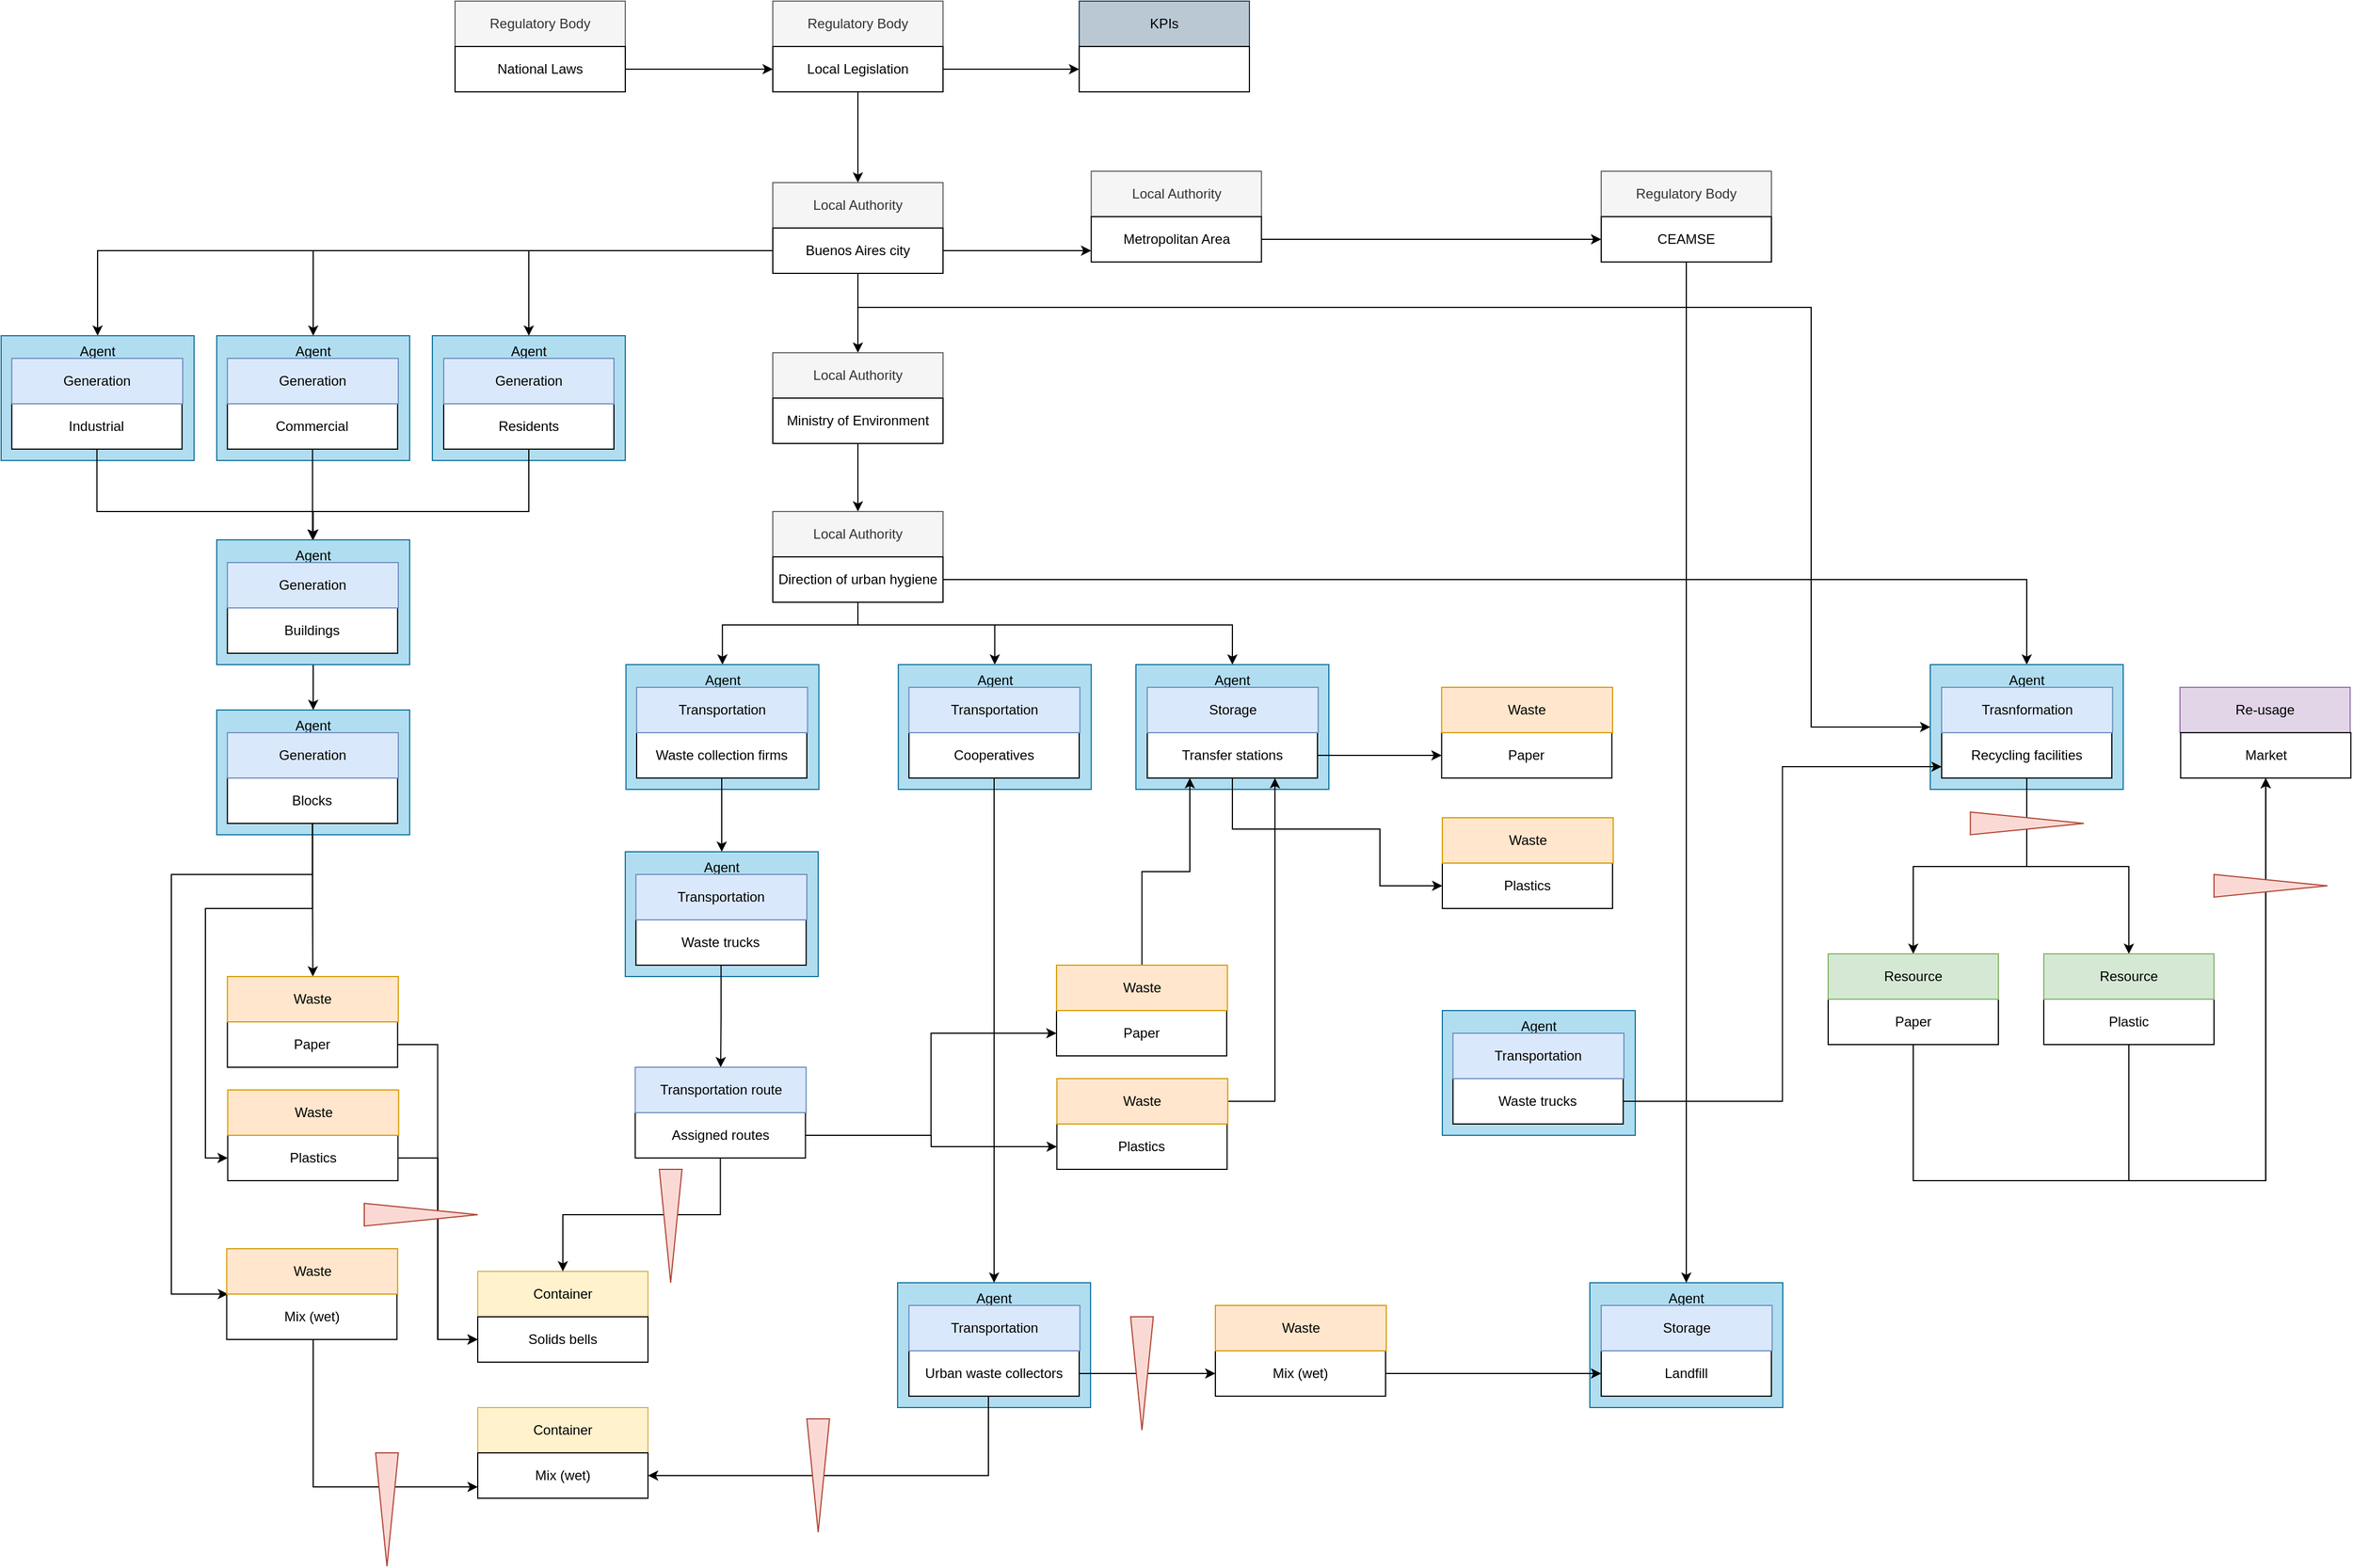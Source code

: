<mxfile version="13.9.9" type="device"><diagram id="C5RBs43oDa-KdzZeNtuy" name="Urban Pickers"><mxGraphModel dx="3725" dy="2575" grid="1" gridSize="10" guides="1" tooltips="1" connect="1" arrows="1" fold="1" page="1" pageScale="1" pageWidth="827" pageHeight="1169" math="0" shadow="0"><root><mxCell id="WIyWlLk6GJQsqaUBKTNV-0"/><mxCell id="WIyWlLk6GJQsqaUBKTNV-1" parent="WIyWlLk6GJQsqaUBKTNV-0"/><mxCell id="i1EHmoG-9ypWkOmckX31-92" value="Agent" style="rounded=0;whiteSpace=wrap;html=1;fillColor=#b1ddf0;strokeColor=#10739e;verticalAlign=top;" parent="WIyWlLk6GJQsqaUBKTNV-1" vertex="1"><mxGeometry x="-90" y="-645" width="170" height="110" as="geometry"/></mxCell><mxCell id="i1EHmoG-9ypWkOmckX31-91" value="Agent" style="rounded=0;whiteSpace=wrap;html=1;fillColor=#b1ddf0;strokeColor=#10739e;verticalAlign=top;" parent="WIyWlLk6GJQsqaUBKTNV-1" vertex="1"><mxGeometry x="-280" y="-645" width="170" height="110" as="geometry"/></mxCell><mxCell id="i1EHmoG-9ypWkOmckX31-54" value="" style="group" parent="WIyWlLk6GJQsqaUBKTNV-1" vertex="1" connectable="0"><mxGeometry x="210" y="-940" width="160" height="80" as="geometry"/></mxCell><mxCell id="i1EHmoG-9ypWkOmckX31-49" value="Regulatory Body" style="rounded=0;whiteSpace=wrap;html=1;fillColor=#f5f5f5;strokeColor=#666666;fontColor=#333333;" parent="i1EHmoG-9ypWkOmckX31-54" vertex="1"><mxGeometry width="150" height="40" as="geometry"/></mxCell><mxCell id="i1EHmoG-9ypWkOmckX31-51" value="Local Legislation" style="rounded=0;whiteSpace=wrap;html=1;" parent="i1EHmoG-9ypWkOmckX31-54" vertex="1"><mxGeometry y="40" width="150" height="40" as="geometry"/></mxCell><mxCell id="i1EHmoG-9ypWkOmckX31-55" value="Local Authority" style="rounded=0;whiteSpace=wrap;html=1;fillColor=#f5f5f5;strokeColor=#666666;fontColor=#333333;" parent="WIyWlLk6GJQsqaUBKTNV-1" vertex="1"><mxGeometry x="210" y="-780" width="150" height="40" as="geometry"/></mxCell><mxCell id="i1EHmoG-9ypWkOmckX31-77" style="edgeStyle=orthogonalEdgeStyle;rounded=0;orthogonalLoop=1;jettySize=auto;html=1;entryX=0;entryY=0.75;entryDx=0;entryDy=0;" parent="WIyWlLk6GJQsqaUBKTNV-1" source="i1EHmoG-9ypWkOmckX31-56" target="i1EHmoG-9ypWkOmckX31-73" edge="1"><mxGeometry relative="1" as="geometry"/></mxCell><mxCell id="i1EHmoG-9ypWkOmckX31-79" style="edgeStyle=orthogonalEdgeStyle;rounded=0;orthogonalLoop=1;jettySize=auto;html=1;" parent="WIyWlLk6GJQsqaUBKTNV-1" source="i1EHmoG-9ypWkOmckX31-56" target="i1EHmoG-9ypWkOmckX31-68" edge="1"><mxGeometry relative="1" as="geometry"/></mxCell><mxCell id="i1EHmoG-9ypWkOmckX31-109" style="edgeStyle=orthogonalEdgeStyle;rounded=0;orthogonalLoop=1;jettySize=auto;html=1;entryX=0.5;entryY=0;entryDx=0;entryDy=0;" parent="WIyWlLk6GJQsqaUBKTNV-1" source="i1EHmoG-9ypWkOmckX31-56" target="i1EHmoG-9ypWkOmckX31-93" edge="1"><mxGeometry relative="1" as="geometry"/></mxCell><mxCell id="i1EHmoG-9ypWkOmckX31-110" style="edgeStyle=orthogonalEdgeStyle;rounded=0;orthogonalLoop=1;jettySize=auto;html=1;entryX=0.5;entryY=0;entryDx=0;entryDy=0;" parent="WIyWlLk6GJQsqaUBKTNV-1" source="i1EHmoG-9ypWkOmckX31-56" target="i1EHmoG-9ypWkOmckX31-91" edge="1"><mxGeometry relative="1" as="geometry"/></mxCell><mxCell id="i1EHmoG-9ypWkOmckX31-111" style="edgeStyle=orthogonalEdgeStyle;rounded=0;orthogonalLoop=1;jettySize=auto;html=1;entryX=0.5;entryY=0;entryDx=0;entryDy=0;" parent="WIyWlLk6GJQsqaUBKTNV-1" source="i1EHmoG-9ypWkOmckX31-56" target="i1EHmoG-9ypWkOmckX31-92" edge="1"><mxGeometry relative="1" as="geometry"/></mxCell><mxCell id="i1EHmoG-9ypWkOmckX31-236" style="edgeStyle=orthogonalEdgeStyle;rounded=0;orthogonalLoop=1;jettySize=auto;html=1;" parent="WIyWlLk6GJQsqaUBKTNV-1" source="i1EHmoG-9ypWkOmckX31-56" target="i1EHmoG-9ypWkOmckX31-170" edge="1"><mxGeometry relative="1" as="geometry"><Array as="points"><mxPoint x="285" y="-670"/><mxPoint x="1125" y="-670"/></Array></mxGeometry></mxCell><mxCell id="i1EHmoG-9ypWkOmckX31-56" value="Buenos Aires city" style="rounded=0;whiteSpace=wrap;html=1;" parent="WIyWlLk6GJQsqaUBKTNV-1" vertex="1"><mxGeometry x="210" y="-740" width="150" height="40" as="geometry"/></mxCell><mxCell id="i1EHmoG-9ypWkOmckX31-57" value="" style="group" parent="WIyWlLk6GJQsqaUBKTNV-1" vertex="1" connectable="0"><mxGeometry x="-70" y="-940" width="150" height="80" as="geometry"/></mxCell><mxCell id="i1EHmoG-9ypWkOmckX31-52" value="Regulatory Body" style="rounded=0;whiteSpace=wrap;html=1;fillColor=#f5f5f5;strokeColor=#666666;fontColor=#333333;" parent="i1EHmoG-9ypWkOmckX31-57" vertex="1"><mxGeometry width="150" height="40" as="geometry"/></mxCell><mxCell id="i1EHmoG-9ypWkOmckX31-53" value="National Laws" style="rounded=0;whiteSpace=wrap;html=1;" parent="i1EHmoG-9ypWkOmckX31-57" vertex="1"><mxGeometry y="40" width="150" height="40" as="geometry"/></mxCell><mxCell id="i1EHmoG-9ypWkOmckX31-59" value="KPIs" style="rounded=0;whiteSpace=wrap;html=1;fillColor=#bac8d3;strokeColor=#23445d;" parent="WIyWlLk6GJQsqaUBKTNV-1" vertex="1"><mxGeometry x="480" y="-940" width="150" height="40" as="geometry"/></mxCell><mxCell id="i1EHmoG-9ypWkOmckX31-60" value="" style="rounded=0;whiteSpace=wrap;html=1;" parent="WIyWlLk6GJQsqaUBKTNV-1" vertex="1"><mxGeometry x="480" y="-900" width="150" height="40" as="geometry"/></mxCell><mxCell id="i1EHmoG-9ypWkOmckX31-64" style="edgeStyle=orthogonalEdgeStyle;rounded=0;orthogonalLoop=1;jettySize=auto;html=1;" parent="WIyWlLk6GJQsqaUBKTNV-1" source="i1EHmoG-9ypWkOmckX31-53" target="i1EHmoG-9ypWkOmckX31-51" edge="1"><mxGeometry relative="1" as="geometry"/></mxCell><mxCell id="i1EHmoG-9ypWkOmckX31-66" style="edgeStyle=orthogonalEdgeStyle;rounded=0;orthogonalLoop=1;jettySize=auto;html=1;" parent="WIyWlLk6GJQsqaUBKTNV-1" source="i1EHmoG-9ypWkOmckX31-51" target="i1EHmoG-9ypWkOmckX31-60" edge="1"><mxGeometry relative="1" as="geometry"/></mxCell><mxCell id="i1EHmoG-9ypWkOmckX31-67" style="edgeStyle=orthogonalEdgeStyle;rounded=0;orthogonalLoop=1;jettySize=auto;html=1;" parent="WIyWlLk6GJQsqaUBKTNV-1" source="i1EHmoG-9ypWkOmckX31-51" target="i1EHmoG-9ypWkOmckX31-55" edge="1"><mxGeometry relative="1" as="geometry"/></mxCell><mxCell id="i1EHmoG-9ypWkOmckX31-68" value="Local Authority" style="rounded=0;whiteSpace=wrap;html=1;fillColor=#f5f5f5;strokeColor=#666666;fontColor=#333333;" parent="WIyWlLk6GJQsqaUBKTNV-1" vertex="1"><mxGeometry x="210" y="-630" width="150" height="40" as="geometry"/></mxCell><mxCell id="i1EHmoG-9ypWkOmckX31-80" style="edgeStyle=orthogonalEdgeStyle;rounded=0;orthogonalLoop=1;jettySize=auto;html=1;exitX=0.5;exitY=1;exitDx=0;exitDy=0;" parent="WIyWlLk6GJQsqaUBKTNV-1" source="i1EHmoG-9ypWkOmckX31-69" target="i1EHmoG-9ypWkOmckX31-70" edge="1"><mxGeometry relative="1" as="geometry"/></mxCell><mxCell id="i1EHmoG-9ypWkOmckX31-69" value="Ministry of Environment" style="rounded=0;whiteSpace=wrap;html=1;" parent="WIyWlLk6GJQsqaUBKTNV-1" vertex="1"><mxGeometry x="210" y="-590" width="150" height="40" as="geometry"/></mxCell><mxCell id="i1EHmoG-9ypWkOmckX31-70" value="Local Authority" style="rounded=0;whiteSpace=wrap;html=1;fillColor=#f5f5f5;strokeColor=#666666;fontColor=#333333;" parent="WIyWlLk6GJQsqaUBKTNV-1" vertex="1"><mxGeometry x="210" y="-490" width="150" height="40" as="geometry"/></mxCell><mxCell id="i1EHmoG-9ypWkOmckX31-118" style="edgeStyle=orthogonalEdgeStyle;rounded=0;orthogonalLoop=1;jettySize=auto;html=1;entryX=0.5;entryY=0;entryDx=0;entryDy=0;" parent="WIyWlLk6GJQsqaUBKTNV-1" source="i1EHmoG-9ypWkOmckX31-71" target="i1EHmoG-9ypWkOmckX31-112" edge="1"><mxGeometry relative="1" as="geometry"><Array as="points"><mxPoint x="285" y="-390"/><mxPoint x="406" y="-390"/></Array></mxGeometry></mxCell><mxCell id="i1EHmoG-9ypWkOmckX31-119" style="edgeStyle=orthogonalEdgeStyle;rounded=0;orthogonalLoop=1;jettySize=auto;html=1;entryX=0.5;entryY=0;entryDx=0;entryDy=0;" parent="WIyWlLk6GJQsqaUBKTNV-1" source="i1EHmoG-9ypWkOmckX31-71" target="i1EHmoG-9ypWkOmckX31-115" edge="1"><mxGeometry relative="1" as="geometry"><Array as="points"><mxPoint x="285" y="-390"/><mxPoint x="166" y="-390"/></Array></mxGeometry></mxCell><mxCell id="i1EHmoG-9ypWkOmckX31-169" style="edgeStyle=orthogonalEdgeStyle;rounded=0;orthogonalLoop=1;jettySize=auto;html=1;" parent="WIyWlLk6GJQsqaUBKTNV-1" source="i1EHmoG-9ypWkOmckX31-71" target="i1EHmoG-9ypWkOmckX31-166" edge="1"><mxGeometry relative="1" as="geometry"><Array as="points"><mxPoint x="285" y="-390"/><mxPoint x="615" y="-390"/></Array></mxGeometry></mxCell><mxCell id="i1EHmoG-9ypWkOmckX31-238" style="edgeStyle=orthogonalEdgeStyle;rounded=0;orthogonalLoop=1;jettySize=auto;html=1;" parent="WIyWlLk6GJQsqaUBKTNV-1" source="i1EHmoG-9ypWkOmckX31-71" target="i1EHmoG-9ypWkOmckX31-170" edge="1"><mxGeometry relative="1" as="geometry"/></mxCell><mxCell id="i1EHmoG-9ypWkOmckX31-71" value="Direction of urban hygiene" style="rounded=0;whiteSpace=wrap;html=1;" parent="WIyWlLk6GJQsqaUBKTNV-1" vertex="1"><mxGeometry x="210" y="-450" width="150" height="40" as="geometry"/></mxCell><mxCell id="i1EHmoG-9ypWkOmckX31-72" value="Local Authority" style="rounded=0;whiteSpace=wrap;html=1;fillColor=#f5f5f5;strokeColor=#666666;fontColor=#333333;" parent="WIyWlLk6GJQsqaUBKTNV-1" vertex="1"><mxGeometry x="490.62" y="-790" width="150" height="40" as="geometry"/></mxCell><mxCell id="i1EHmoG-9ypWkOmckX31-203" style="edgeStyle=orthogonalEdgeStyle;rounded=0;orthogonalLoop=1;jettySize=auto;html=1;entryX=0;entryY=0.5;entryDx=0;entryDy=0;" parent="WIyWlLk6GJQsqaUBKTNV-1" source="i1EHmoG-9ypWkOmckX31-73" target="i1EHmoG-9ypWkOmckX31-76" edge="1"><mxGeometry relative="1" as="geometry"/></mxCell><mxCell id="i1EHmoG-9ypWkOmckX31-73" value="Metropolitan Area" style="rounded=0;whiteSpace=wrap;html=1;" parent="WIyWlLk6GJQsqaUBKTNV-1" vertex="1"><mxGeometry x="490.62" y="-750" width="150" height="40" as="geometry"/></mxCell><mxCell id="i1EHmoG-9ypWkOmckX31-74" value="" style="group" parent="WIyWlLk6GJQsqaUBKTNV-1" vertex="1" connectable="0"><mxGeometry x="940" y="-790" width="150" height="80" as="geometry"/></mxCell><mxCell id="i1EHmoG-9ypWkOmckX31-75" value="Regulatory Body" style="rounded=0;whiteSpace=wrap;html=1;fillColor=#f5f5f5;strokeColor=#666666;fontColor=#333333;" parent="i1EHmoG-9ypWkOmckX31-74" vertex="1"><mxGeometry width="150" height="40" as="geometry"/></mxCell><mxCell id="i1EHmoG-9ypWkOmckX31-76" value="CEAMSE" style="rounded=0;whiteSpace=wrap;html=1;" parent="i1EHmoG-9ypWkOmckX31-74" vertex="1"><mxGeometry y="40" width="150" height="40" as="geometry"/></mxCell><mxCell id="i1EHmoG-9ypWkOmckX31-140" style="edgeStyle=orthogonalEdgeStyle;rounded=0;orthogonalLoop=1;jettySize=auto;html=1;" parent="WIyWlLk6GJQsqaUBKTNV-1" source="i1EHmoG-9ypWkOmckX31-83" target="i1EHmoG-9ypWkOmckX31-96" edge="1"><mxGeometry relative="1" as="geometry"><Array as="points"><mxPoint x="-5" y="-490"/><mxPoint x="-195" y="-490"/></Array></mxGeometry></mxCell><mxCell id="i1EHmoG-9ypWkOmckX31-83" value="Residents" style="rounded=0;whiteSpace=wrap;html=1;" parent="WIyWlLk6GJQsqaUBKTNV-1" vertex="1"><mxGeometry x="-80" y="-585" width="150" height="40" as="geometry"/></mxCell><mxCell id="i1EHmoG-9ypWkOmckX31-82" value="Generation" style="rounded=0;whiteSpace=wrap;html=1;fillColor=#dae8fc;strokeColor=#6c8ebf;" parent="WIyWlLk6GJQsqaUBKTNV-1" vertex="1"><mxGeometry x="-80" y="-625" width="150" height="40" as="geometry"/></mxCell><mxCell id="i1EHmoG-9ypWkOmckX31-106" style="edgeStyle=orthogonalEdgeStyle;rounded=0;orthogonalLoop=1;jettySize=auto;html=1;" parent="WIyWlLk6GJQsqaUBKTNV-1" source="i1EHmoG-9ypWkOmckX31-89" edge="1"><mxGeometry relative="1" as="geometry"><mxPoint x="-195.62" y="-465" as="targetPoint"/></mxGeometry></mxCell><mxCell id="i1EHmoG-9ypWkOmckX31-89" value="Commercial" style="rounded=0;whiteSpace=wrap;html=1;" parent="WIyWlLk6GJQsqaUBKTNV-1" vertex="1"><mxGeometry x="-270.62" y="-585" width="150" height="40" as="geometry"/></mxCell><mxCell id="i1EHmoG-9ypWkOmckX31-90" value="Generation" style="rounded=0;whiteSpace=wrap;html=1;fillColor=#dae8fc;strokeColor=#6c8ebf;" parent="WIyWlLk6GJQsqaUBKTNV-1" vertex="1"><mxGeometry x="-270.62" y="-625" width="150.62" height="40" as="geometry"/></mxCell><mxCell id="i1EHmoG-9ypWkOmckX31-93" value="Agent" style="rounded=0;whiteSpace=wrap;html=1;fillColor=#b1ddf0;strokeColor=#10739e;verticalAlign=top;" parent="WIyWlLk6GJQsqaUBKTNV-1" vertex="1"><mxGeometry x="-470" y="-645" width="170" height="110" as="geometry"/></mxCell><mxCell id="i1EHmoG-9ypWkOmckX31-102" style="edgeStyle=orthogonalEdgeStyle;rounded=0;orthogonalLoop=1;jettySize=auto;html=1;entryX=0.5;entryY=0;entryDx=0;entryDy=0;" parent="WIyWlLk6GJQsqaUBKTNV-1" source="i1EHmoG-9ypWkOmckX31-94" target="i1EHmoG-9ypWkOmckX31-96" edge="1"><mxGeometry relative="1" as="geometry"><Array as="points"><mxPoint x="-386" y="-490"/><mxPoint x="-195" y="-490"/></Array></mxGeometry></mxCell><mxCell id="i1EHmoG-9ypWkOmckX31-94" value="Industrial" style="rounded=0;whiteSpace=wrap;html=1;" parent="WIyWlLk6GJQsqaUBKTNV-1" vertex="1"><mxGeometry x="-460.62" y="-585" width="150" height="40" as="geometry"/></mxCell><mxCell id="i1EHmoG-9ypWkOmckX31-95" value="Generation" style="rounded=0;whiteSpace=wrap;html=1;fillColor=#dae8fc;strokeColor=#6c8ebf;" parent="WIyWlLk6GJQsqaUBKTNV-1" vertex="1"><mxGeometry x="-460.62" y="-625" width="150.62" height="40" as="geometry"/></mxCell><mxCell id="i1EHmoG-9ypWkOmckX31-142" style="edgeStyle=orthogonalEdgeStyle;rounded=0;orthogonalLoop=1;jettySize=auto;html=1;exitX=0.5;exitY=1;exitDx=0;exitDy=0;entryX=0.5;entryY=0;entryDx=0;entryDy=0;" parent="WIyWlLk6GJQsqaUBKTNV-1" source="i1EHmoG-9ypWkOmckX31-96" target="i1EHmoG-9ypWkOmckX31-99" edge="1"><mxGeometry relative="1" as="geometry"/></mxCell><mxCell id="i1EHmoG-9ypWkOmckX31-96" value="Agent" style="rounded=0;whiteSpace=wrap;html=1;fillColor=#b1ddf0;strokeColor=#10739e;verticalAlign=top;" parent="WIyWlLk6GJQsqaUBKTNV-1" vertex="1"><mxGeometry x="-280" y="-465" width="170" height="110" as="geometry"/></mxCell><mxCell id="i1EHmoG-9ypWkOmckX31-97" value="Buildings" style="rounded=0;whiteSpace=wrap;html=1;" parent="WIyWlLk6GJQsqaUBKTNV-1" vertex="1"><mxGeometry x="-270.62" y="-405" width="150" height="40" as="geometry"/></mxCell><mxCell id="i1EHmoG-9ypWkOmckX31-98" value="Generation" style="rounded=0;whiteSpace=wrap;html=1;fillColor=#dae8fc;strokeColor=#6c8ebf;" parent="WIyWlLk6GJQsqaUBKTNV-1" vertex="1"><mxGeometry x="-270.62" y="-445" width="150.62" height="40" as="geometry"/></mxCell><mxCell id="i1EHmoG-9ypWkOmckX31-99" value="Agent" style="rounded=0;whiteSpace=wrap;html=1;fillColor=#b1ddf0;strokeColor=#10739e;verticalAlign=top;" parent="WIyWlLk6GJQsqaUBKTNV-1" vertex="1"><mxGeometry x="-280" y="-315" width="170" height="110" as="geometry"/></mxCell><mxCell id="NNmicZK73zAmZ2LH2pjh-3" style="edgeStyle=orthogonalEdgeStyle;rounded=0;orthogonalLoop=1;jettySize=auto;html=1;entryX=0.5;entryY=0;entryDx=0;entryDy=0;" parent="WIyWlLk6GJQsqaUBKTNV-1" source="i1EHmoG-9ypWkOmckX31-100" target="i1EHmoG-9ypWkOmckX31-123" edge="1"><mxGeometry relative="1" as="geometry"/></mxCell><mxCell id="NNmicZK73zAmZ2LH2pjh-4" style="edgeStyle=orthogonalEdgeStyle;rounded=0;orthogonalLoop=1;jettySize=auto;html=1;entryX=0;entryY=0.5;entryDx=0;entryDy=0;" parent="WIyWlLk6GJQsqaUBKTNV-1" source="i1EHmoG-9ypWkOmckX31-100" target="i1EHmoG-9ypWkOmckX31-124" edge="1"><mxGeometry relative="1" as="geometry"><Array as="points"><mxPoint x="-195" y="-140"/><mxPoint x="-290" y="-140"/><mxPoint x="-290" y="80"/></Array></mxGeometry></mxCell><mxCell id="NNmicZK73zAmZ2LH2pjh-5" style="edgeStyle=orthogonalEdgeStyle;rounded=0;orthogonalLoop=1;jettySize=auto;html=1;entryX=0;entryY=0.25;entryDx=0;entryDy=0;" parent="WIyWlLk6GJQsqaUBKTNV-1" source="i1EHmoG-9ypWkOmckX31-100" target="i1EHmoG-9ypWkOmckX31-250" edge="1"><mxGeometry relative="1" as="geometry"><mxPoint x="-320" y="150" as="targetPoint"/><Array as="points"><mxPoint x="-195" y="-170"/><mxPoint x="-320" y="-170"/><mxPoint x="-320" y="200"/></Array></mxGeometry></mxCell><mxCell id="i1EHmoG-9ypWkOmckX31-100" value="Blocks" style="rounded=0;whiteSpace=wrap;html=1;" parent="WIyWlLk6GJQsqaUBKTNV-1" vertex="1"><mxGeometry x="-270.62" y="-255" width="150" height="40" as="geometry"/></mxCell><mxCell id="i1EHmoG-9ypWkOmckX31-101" value="Generation" style="rounded=0;whiteSpace=wrap;html=1;fillColor=#dae8fc;strokeColor=#6c8ebf;" parent="WIyWlLk6GJQsqaUBKTNV-1" vertex="1"><mxGeometry x="-270.62" y="-295" width="150.62" height="40" as="geometry"/></mxCell><mxCell id="i1EHmoG-9ypWkOmckX31-112" value="Agent" style="rounded=0;whiteSpace=wrap;html=1;fillColor=#b1ddf0;strokeColor=#10739e;verticalAlign=top;" parent="WIyWlLk6GJQsqaUBKTNV-1" vertex="1"><mxGeometry x="320.62" y="-355" width="170" height="110" as="geometry"/></mxCell><mxCell id="i1EHmoG-9ypWkOmckX31-144" style="edgeStyle=orthogonalEdgeStyle;rounded=0;orthogonalLoop=1;jettySize=auto;html=1;exitX=0.5;exitY=1;exitDx=0;exitDy=0;" parent="WIyWlLk6GJQsqaUBKTNV-1" source="i1EHmoG-9ypWkOmckX31-113" target="i1EHmoG-9ypWkOmckX31-133" edge="1"><mxGeometry relative="1" as="geometry"><mxPoint x="404.977" y="-200" as="targetPoint"/></mxGeometry></mxCell><mxCell id="i1EHmoG-9ypWkOmckX31-113" value="Cooperatives" style="rounded=0;whiteSpace=wrap;html=1;" parent="WIyWlLk6GJQsqaUBKTNV-1" vertex="1"><mxGeometry x="330" y="-295" width="150" height="40" as="geometry"/></mxCell><mxCell id="i1EHmoG-9ypWkOmckX31-114" value="Transportation" style="rounded=0;whiteSpace=wrap;html=1;fillColor=#dae8fc;strokeColor=#6c8ebf;" parent="WIyWlLk6GJQsqaUBKTNV-1" vertex="1"><mxGeometry x="330" y="-335" width="150.62" height="40" as="geometry"/></mxCell><mxCell id="i1EHmoG-9ypWkOmckX31-115" value="Agent" style="rounded=0;whiteSpace=wrap;html=1;fillColor=#b1ddf0;strokeColor=#10739e;verticalAlign=top;" parent="WIyWlLk6GJQsqaUBKTNV-1" vertex="1"><mxGeometry x="80.62" y="-355" width="170" height="110" as="geometry"/></mxCell><mxCell id="i1EHmoG-9ypWkOmckX31-161" style="edgeStyle=orthogonalEdgeStyle;rounded=0;orthogonalLoop=1;jettySize=auto;html=1;exitX=0.5;exitY=1;exitDx=0;exitDy=0;" parent="WIyWlLk6GJQsqaUBKTNV-1" source="i1EHmoG-9ypWkOmckX31-116" target="i1EHmoG-9ypWkOmckX31-157" edge="1"><mxGeometry relative="1" as="geometry"/></mxCell><mxCell id="i1EHmoG-9ypWkOmckX31-116" value="Waste collection firms" style="rounded=0;whiteSpace=wrap;html=1;" parent="WIyWlLk6GJQsqaUBKTNV-1" vertex="1"><mxGeometry x="90" y="-295" width="150" height="40" as="geometry"/></mxCell><mxCell id="i1EHmoG-9ypWkOmckX31-117" value="Transportation" style="rounded=0;whiteSpace=wrap;html=1;fillColor=#dae8fc;strokeColor=#6c8ebf;" parent="WIyWlLk6GJQsqaUBKTNV-1" vertex="1"><mxGeometry x="90" y="-335" width="150.62" height="40" as="geometry"/></mxCell><mxCell id="NNmicZK73zAmZ2LH2pjh-9" style="edgeStyle=orthogonalEdgeStyle;rounded=0;orthogonalLoop=1;jettySize=auto;html=1;entryX=0;entryY=0.5;entryDx=0;entryDy=0;" parent="WIyWlLk6GJQsqaUBKTNV-1" source="i1EHmoG-9ypWkOmckX31-122" target="i1EHmoG-9ypWkOmckX31-147" edge="1"><mxGeometry relative="1" as="geometry"/></mxCell><mxCell id="i1EHmoG-9ypWkOmckX31-122" value="Paper" style="rounded=0;whiteSpace=wrap;html=1;" parent="WIyWlLk6GJQsqaUBKTNV-1" vertex="1"><mxGeometry x="-270.62" y="-40" width="150" height="40" as="geometry"/></mxCell><mxCell id="i1EHmoG-9ypWkOmckX31-123" value="Waste" style="rounded=0;whiteSpace=wrap;html=1;fillColor=#ffe6cc;strokeColor=#d79b00;" parent="WIyWlLk6GJQsqaUBKTNV-1" vertex="1"><mxGeometry x="-270.62" y="-80" width="150.62" height="40" as="geometry"/></mxCell><mxCell id="NNmicZK73zAmZ2LH2pjh-8" style="edgeStyle=orthogonalEdgeStyle;rounded=0;orthogonalLoop=1;jettySize=auto;html=1;exitX=1;exitY=0.5;exitDx=0;exitDy=0;entryX=0;entryY=0.5;entryDx=0;entryDy=0;" parent="WIyWlLk6GJQsqaUBKTNV-1" source="i1EHmoG-9ypWkOmckX31-124" target="i1EHmoG-9ypWkOmckX31-147" edge="1"><mxGeometry relative="1" as="geometry"/></mxCell><mxCell id="i1EHmoG-9ypWkOmckX31-124" value="Plastics" style="rounded=0;whiteSpace=wrap;html=1;" parent="WIyWlLk6GJQsqaUBKTNV-1" vertex="1"><mxGeometry x="-270.31" y="60" width="150" height="40" as="geometry"/></mxCell><mxCell id="i1EHmoG-9ypWkOmckX31-125" value="Waste" style="rounded=0;whiteSpace=wrap;html=1;fillColor=#ffe6cc;strokeColor=#d79b00;" parent="WIyWlLk6GJQsqaUBKTNV-1" vertex="1"><mxGeometry x="-270.31" y="20" width="150.62" height="40" as="geometry"/></mxCell><mxCell id="NNmicZK73zAmZ2LH2pjh-7" style="edgeStyle=orthogonalEdgeStyle;rounded=0;orthogonalLoop=1;jettySize=auto;html=1;entryX=0;entryY=0.75;entryDx=0;entryDy=0;" parent="WIyWlLk6GJQsqaUBKTNV-1" source="i1EHmoG-9ypWkOmckX31-126" target="i1EHmoG-9ypWkOmckX31-145" edge="1"><mxGeometry relative="1" as="geometry"><Array as="points"><mxPoint x="-195" y="370"/></Array></mxGeometry></mxCell><mxCell id="i1EHmoG-9ypWkOmckX31-126" value="Mix (wet)" style="rounded=0;whiteSpace=wrap;html=1;" parent="WIyWlLk6GJQsqaUBKTNV-1" vertex="1"><mxGeometry x="-271.24" y="200" width="150" height="40" as="geometry"/></mxCell><mxCell id="i1EHmoG-9ypWkOmckX31-127" value="Waste" style="rounded=0;whiteSpace=wrap;html=1;fillColor=#ffe6cc;strokeColor=#d79b00;" parent="WIyWlLk6GJQsqaUBKTNV-1" vertex="1"><mxGeometry x="-271.24" y="160" width="150.62" height="40" as="geometry"/></mxCell><mxCell id="i1EHmoG-9ypWkOmckX31-132" value="Container" style="rounded=0;whiteSpace=wrap;html=1;fillColor=#fff2cc;strokeColor=#d6b656;" parent="WIyWlLk6GJQsqaUBKTNV-1" vertex="1"><mxGeometry x="-50.0" y="300" width="150" height="40" as="geometry"/></mxCell><mxCell id="i1EHmoG-9ypWkOmckX31-133" value="Agent" style="rounded=0;whiteSpace=wrap;html=1;fillColor=#b1ddf0;strokeColor=#10739e;verticalAlign=top;" parent="WIyWlLk6GJQsqaUBKTNV-1" vertex="1"><mxGeometry x="320" y="190" width="170" height="110" as="geometry"/></mxCell><mxCell id="NNmicZK73zAmZ2LH2pjh-11" style="edgeStyle=orthogonalEdgeStyle;rounded=0;orthogonalLoop=1;jettySize=auto;html=1;entryX=1;entryY=0.5;entryDx=0;entryDy=0;" parent="WIyWlLk6GJQsqaUBKTNV-1" source="i1EHmoG-9ypWkOmckX31-134" target="i1EHmoG-9ypWkOmckX31-145" edge="1"><mxGeometry relative="1" as="geometry"><Array as="points"><mxPoint x="400" y="360"/></Array></mxGeometry></mxCell><mxCell id="UeCUTcolYRtVmGxmVMCE-0" style="edgeStyle=orthogonalEdgeStyle;rounded=0;orthogonalLoop=1;jettySize=auto;html=1;entryX=0;entryY=0.5;entryDx=0;entryDy=0;" parent="WIyWlLk6GJQsqaUBKTNV-1" source="i1EHmoG-9ypWkOmckX31-134" target="lZfQXA6yxFPkveGGs3ZU-1" edge="1"><mxGeometry relative="1" as="geometry"/></mxCell><mxCell id="i1EHmoG-9ypWkOmckX31-134" value="Urban waste collectors" style="rounded=0;whiteSpace=wrap;html=1;" parent="WIyWlLk6GJQsqaUBKTNV-1" vertex="1"><mxGeometry x="330" y="250" width="150" height="40" as="geometry"/></mxCell><mxCell id="i1EHmoG-9ypWkOmckX31-135" value="Transportation" style="rounded=0;whiteSpace=wrap;html=1;fillColor=#dae8fc;strokeColor=#6c8ebf;" parent="WIyWlLk6GJQsqaUBKTNV-1" vertex="1"><mxGeometry x="330" y="210" width="150.62" height="40" as="geometry"/></mxCell><mxCell id="i1EHmoG-9ypWkOmckX31-145" value="Mix (wet)" style="rounded=0;whiteSpace=wrap;html=1;" parent="WIyWlLk6GJQsqaUBKTNV-1" vertex="1"><mxGeometry x="-50.0" y="340" width="150" height="40" as="geometry"/></mxCell><mxCell id="i1EHmoG-9ypWkOmckX31-146" value="Container" style="rounded=0;whiteSpace=wrap;html=1;fillColor=#fff2cc;strokeColor=#d6b656;" parent="WIyWlLk6GJQsqaUBKTNV-1" vertex="1"><mxGeometry x="-50" y="180" width="150" height="40" as="geometry"/></mxCell><mxCell id="i1EHmoG-9ypWkOmckX31-147" value="Solids bells" style="rounded=0;whiteSpace=wrap;html=1;" parent="WIyWlLk6GJQsqaUBKTNV-1" vertex="1"><mxGeometry x="-50" y="220" width="150" height="40" as="geometry"/></mxCell><mxCell id="i1EHmoG-9ypWkOmckX31-157" value="Agent" style="rounded=0;whiteSpace=wrap;html=1;fillColor=#b1ddf0;strokeColor=#10739e;verticalAlign=top;" parent="WIyWlLk6GJQsqaUBKTNV-1" vertex="1"><mxGeometry x="80" y="-190" width="170" height="110" as="geometry"/></mxCell><mxCell id="NNmicZK73zAmZ2LH2pjh-2" style="edgeStyle=orthogonalEdgeStyle;rounded=0;orthogonalLoop=1;jettySize=auto;html=1;entryX=0.5;entryY=0;entryDx=0;entryDy=0;" parent="WIyWlLk6GJQsqaUBKTNV-1" source="i1EHmoG-9ypWkOmckX31-158" target="i1EHmoG-9ypWkOmckX31-215" edge="1"><mxGeometry relative="1" as="geometry"/></mxCell><mxCell id="i1EHmoG-9ypWkOmckX31-158" value="Waste trucks" style="rounded=0;whiteSpace=wrap;html=1;" parent="WIyWlLk6GJQsqaUBKTNV-1" vertex="1"><mxGeometry x="89.38" y="-130" width="150" height="40" as="geometry"/></mxCell><mxCell id="i1EHmoG-9ypWkOmckX31-159" value="Transportation" style="rounded=0;whiteSpace=wrap;html=1;fillColor=#dae8fc;strokeColor=#6c8ebf;" parent="WIyWlLk6GJQsqaUBKTNV-1" vertex="1"><mxGeometry x="89.38" y="-170" width="150.62" height="40" as="geometry"/></mxCell><mxCell id="i1EHmoG-9ypWkOmckX31-166" value="Agent" style="rounded=0;whiteSpace=wrap;html=1;fillColor=#b1ddf0;strokeColor=#10739e;verticalAlign=top;" parent="WIyWlLk6GJQsqaUBKTNV-1" vertex="1"><mxGeometry x="530" y="-355" width="170" height="110" as="geometry"/></mxCell><mxCell id="UeCUTcolYRtVmGxmVMCE-25" style="edgeStyle=orthogonalEdgeStyle;rounded=0;orthogonalLoop=1;jettySize=auto;html=1;" parent="WIyWlLk6GJQsqaUBKTNV-1" source="i1EHmoG-9ypWkOmckX31-167" target="UeCUTcolYRtVmGxmVMCE-11" edge="1"><mxGeometry relative="1" as="geometry"/></mxCell><mxCell id="UeCUTcolYRtVmGxmVMCE-26" style="edgeStyle=orthogonalEdgeStyle;rounded=0;orthogonalLoop=1;jettySize=auto;html=1;entryX=0;entryY=0.5;entryDx=0;entryDy=0;" parent="WIyWlLk6GJQsqaUBKTNV-1" source="i1EHmoG-9ypWkOmckX31-167" target="UeCUTcolYRtVmGxmVMCE-13" edge="1"><mxGeometry relative="1" as="geometry"><Array as="points"><mxPoint x="615" y="-210"/><mxPoint x="745" y="-210"/><mxPoint x="745" y="-160"/></Array></mxGeometry></mxCell><mxCell id="i1EHmoG-9ypWkOmckX31-167" value="Transfer stations" style="rounded=0;whiteSpace=wrap;html=1;" parent="WIyWlLk6GJQsqaUBKTNV-1" vertex="1"><mxGeometry x="540" y="-295" width="150" height="40" as="geometry"/></mxCell><mxCell id="i1EHmoG-9ypWkOmckX31-168" value="Storage" style="rounded=0;whiteSpace=wrap;html=1;fillColor=#dae8fc;strokeColor=#6c8ebf;" parent="WIyWlLk6GJQsqaUBKTNV-1" vertex="1"><mxGeometry x="540" y="-335" width="150.62" height="40" as="geometry"/></mxCell><mxCell id="i1EHmoG-9ypWkOmckX31-170" value="Agent" style="rounded=0;whiteSpace=wrap;html=1;fillColor=#b1ddf0;strokeColor=#10739e;verticalAlign=top;" parent="WIyWlLk6GJQsqaUBKTNV-1" vertex="1"><mxGeometry x="1230" y="-355" width="170" height="110" as="geometry"/></mxCell><mxCell id="i1EHmoG-9ypWkOmckX31-204" style="edgeStyle=orthogonalEdgeStyle;rounded=0;orthogonalLoop=1;jettySize=auto;html=1;" parent="WIyWlLk6GJQsqaUBKTNV-1" source="i1EHmoG-9ypWkOmckX31-171" target="i1EHmoG-9ypWkOmckX31-188" edge="1"><mxGeometry relative="1" as="geometry"><Array as="points"><mxPoint x="1315" y="-177"/><mxPoint x="1215" y="-177"/></Array></mxGeometry></mxCell><mxCell id="i1EHmoG-9ypWkOmckX31-205" style="edgeStyle=orthogonalEdgeStyle;rounded=0;orthogonalLoop=1;jettySize=auto;html=1;" parent="WIyWlLk6GJQsqaUBKTNV-1" source="i1EHmoG-9ypWkOmckX31-171" target="i1EHmoG-9ypWkOmckX31-190" edge="1"><mxGeometry relative="1" as="geometry"><Array as="points"><mxPoint x="1315" y="-177"/><mxPoint x="1405" y="-177"/></Array></mxGeometry></mxCell><mxCell id="i1EHmoG-9ypWkOmckX31-171" value="Recycling facilities" style="rounded=0;whiteSpace=wrap;html=1;" parent="WIyWlLk6GJQsqaUBKTNV-1" vertex="1"><mxGeometry x="1240" y="-295" width="150" height="40" as="geometry"/></mxCell><mxCell id="i1EHmoG-9ypWkOmckX31-172" value="Trasnformation" style="rounded=0;whiteSpace=wrap;html=1;fillColor=#dae8fc;strokeColor=#6c8ebf;" parent="WIyWlLk6GJQsqaUBKTNV-1" vertex="1"><mxGeometry x="1240" y="-335" width="150.62" height="40" as="geometry"/></mxCell><mxCell id="i1EHmoG-9ypWkOmckX31-182" value="Agent" style="rounded=0;whiteSpace=wrap;html=1;fillColor=#b1ddf0;strokeColor=#10739e;verticalAlign=top;" parent="WIyWlLk6GJQsqaUBKTNV-1" vertex="1"><mxGeometry x="930" y="190" width="170" height="110" as="geometry"/></mxCell><mxCell id="i1EHmoG-9ypWkOmckX31-183" value="Landfill" style="rounded=0;whiteSpace=wrap;html=1;" parent="WIyWlLk6GJQsqaUBKTNV-1" vertex="1"><mxGeometry x="940" y="250" width="150" height="40" as="geometry"/></mxCell><mxCell id="i1EHmoG-9ypWkOmckX31-184" value="Storage" style="rounded=0;whiteSpace=wrap;html=1;fillColor=#dae8fc;strokeColor=#6c8ebf;" parent="WIyWlLk6GJQsqaUBKTNV-1" vertex="1"><mxGeometry x="940" y="210" width="150.62" height="40" as="geometry"/></mxCell><mxCell id="i1EHmoG-9ypWkOmckX31-185" style="edgeStyle=orthogonalEdgeStyle;rounded=0;orthogonalLoop=1;jettySize=auto;html=1;entryX=0.5;entryY=0;entryDx=0;entryDy=0;" parent="WIyWlLk6GJQsqaUBKTNV-1" source="i1EHmoG-9ypWkOmckX31-76" target="i1EHmoG-9ypWkOmckX31-182" edge="1"><mxGeometry relative="1" as="geometry"><Array as="points"><mxPoint x="1015" y="-430"/><mxPoint x="1015" y="-430"/></Array></mxGeometry></mxCell><mxCell id="i1EHmoG-9ypWkOmckX31-239" style="edgeStyle=orthogonalEdgeStyle;rounded=0;orthogonalLoop=1;jettySize=auto;html=1;exitX=0.5;exitY=1;exitDx=0;exitDy=0;entryX=0.5;entryY=1;entryDx=0;entryDy=0;" parent="WIyWlLk6GJQsqaUBKTNV-1" source="i1EHmoG-9ypWkOmckX31-187" target="i1EHmoG-9ypWkOmckX31-192" edge="1"><mxGeometry relative="1" as="geometry"><Array as="points"><mxPoint x="1215" y="100"/><mxPoint x="1526" y="100"/></Array></mxGeometry></mxCell><mxCell id="i1EHmoG-9ypWkOmckX31-187" value="Paper" style="rounded=0;whiteSpace=wrap;html=1;" parent="WIyWlLk6GJQsqaUBKTNV-1" vertex="1"><mxGeometry x="1140" y="-60" width="150" height="40" as="geometry"/></mxCell><mxCell id="i1EHmoG-9ypWkOmckX31-188" value="Resource" style="rounded=0;whiteSpace=wrap;html=1;fillColor=#d5e8d4;strokeColor=#82b366;" parent="WIyWlLk6GJQsqaUBKTNV-1" vertex="1"><mxGeometry x="1140" y="-100" width="150" height="40" as="geometry"/></mxCell><mxCell id="i1EHmoG-9ypWkOmckX31-240" style="edgeStyle=orthogonalEdgeStyle;rounded=0;orthogonalLoop=1;jettySize=auto;html=1;entryX=0.5;entryY=1;entryDx=0;entryDy=0;" parent="WIyWlLk6GJQsqaUBKTNV-1" source="i1EHmoG-9ypWkOmckX31-189" target="i1EHmoG-9ypWkOmckX31-192" edge="1"><mxGeometry relative="1" as="geometry"><Array as="points"><mxPoint x="1405" y="100"/><mxPoint x="1526" y="100"/></Array></mxGeometry></mxCell><mxCell id="i1EHmoG-9ypWkOmckX31-189" value="Plastic" style="rounded=0;whiteSpace=wrap;html=1;" parent="WIyWlLk6GJQsqaUBKTNV-1" vertex="1"><mxGeometry x="1330" y="-60" width="150" height="40" as="geometry"/></mxCell><mxCell id="i1EHmoG-9ypWkOmckX31-190" value="Resource" style="rounded=0;whiteSpace=wrap;html=1;fillColor=#d5e8d4;strokeColor=#82b366;" parent="WIyWlLk6GJQsqaUBKTNV-1" vertex="1"><mxGeometry x="1330" y="-100" width="150" height="40" as="geometry"/></mxCell><mxCell id="i1EHmoG-9ypWkOmckX31-191" value="Re-usage" style="rounded=0;whiteSpace=wrap;html=1;fillColor=#e1d5e7;strokeColor=#9673a6;" parent="WIyWlLk6GJQsqaUBKTNV-1" vertex="1"><mxGeometry x="1450" y="-335" width="150" height="40" as="geometry"/></mxCell><mxCell id="i1EHmoG-9ypWkOmckX31-192" value="Market" style="rounded=0;whiteSpace=wrap;html=1;" parent="WIyWlLk6GJQsqaUBKTNV-1" vertex="1"><mxGeometry x="1450.62" y="-295" width="150" height="40" as="geometry"/></mxCell><mxCell id="NNmicZK73zAmZ2LH2pjh-10" style="edgeStyle=orthogonalEdgeStyle;rounded=0;orthogonalLoop=1;jettySize=auto;html=1;entryX=0.5;entryY=0;entryDx=0;entryDy=0;" parent="WIyWlLk6GJQsqaUBKTNV-1" source="i1EHmoG-9ypWkOmckX31-214" target="i1EHmoG-9ypWkOmckX31-146" edge="1"><mxGeometry relative="1" as="geometry"/></mxCell><mxCell id="UeCUTcolYRtVmGxmVMCE-6" style="edgeStyle=orthogonalEdgeStyle;rounded=0;orthogonalLoop=1;jettySize=auto;html=1;entryX=0;entryY=0.5;entryDx=0;entryDy=0;" parent="WIyWlLk6GJQsqaUBKTNV-1" source="i1EHmoG-9ypWkOmckX31-214" target="UeCUTcolYRtVmGxmVMCE-2" edge="1"><mxGeometry relative="1" as="geometry"/></mxCell><mxCell id="UeCUTcolYRtVmGxmVMCE-7" style="edgeStyle=orthogonalEdgeStyle;rounded=0;orthogonalLoop=1;jettySize=auto;html=1;entryX=0;entryY=0.5;entryDx=0;entryDy=0;" parent="WIyWlLk6GJQsqaUBKTNV-1" source="i1EHmoG-9ypWkOmckX31-214" target="UeCUTcolYRtVmGxmVMCE-4" edge="1"><mxGeometry relative="1" as="geometry"/></mxCell><mxCell id="i1EHmoG-9ypWkOmckX31-214" value="Assigned routes" style="rounded=0;whiteSpace=wrap;html=1;" parent="WIyWlLk6GJQsqaUBKTNV-1" vertex="1"><mxGeometry x="88.76" y="40" width="150" height="40" as="geometry"/></mxCell><mxCell id="i1EHmoG-9ypWkOmckX31-215" value="Transportation route" style="rounded=0;whiteSpace=wrap;html=1;fillColor=#dae8fc;strokeColor=#6c8ebf;" parent="WIyWlLk6GJQsqaUBKTNV-1" vertex="1"><mxGeometry x="88.76" width="150.62" height="40" as="geometry"/></mxCell><mxCell id="i1EHmoG-9ypWkOmckX31-242" value="" style="triangle;whiteSpace=wrap;html=1;fillColor=#fad9d5;strokeColor=#ae4132;" parent="WIyWlLk6GJQsqaUBKTNV-1" vertex="1"><mxGeometry x="-150.0" y="120" width="100" height="20" as="geometry"/></mxCell><mxCell id="i1EHmoG-9ypWkOmckX31-245" value="" style="triangle;whiteSpace=wrap;html=1;fillColor=#fad9d5;strokeColor=#ae4132;" parent="WIyWlLk6GJQsqaUBKTNV-1" vertex="1"><mxGeometry x="1480.0" y="-170" width="100" height="20" as="geometry"/></mxCell><mxCell id="i1EHmoG-9ypWkOmckX31-247" value="" style="triangle;whiteSpace=wrap;html=1;fillColor=#fad9d5;strokeColor=#ae4132;rotation=90;" parent="WIyWlLk6GJQsqaUBKTNV-1" vertex="1"><mxGeometry x="-180" y="380" width="100" height="20" as="geometry"/></mxCell><mxCell id="i1EHmoG-9ypWkOmckX31-249" value="" style="triangle;whiteSpace=wrap;html=1;fillColor=#fad9d5;strokeColor=#ae4132;rotation=90;" parent="WIyWlLk6GJQsqaUBKTNV-1" vertex="1"><mxGeometry x="200" y="350" width="100" height="20" as="geometry"/></mxCell><mxCell id="i1EHmoG-9ypWkOmckX31-250" value="" style="triangle;whiteSpace=wrap;html=1;fillColor=#fad9d5;strokeColor=#ae4132;rotation=90;" parent="WIyWlLk6GJQsqaUBKTNV-1" vertex="1"><mxGeometry x="-320" y="200" width="100" as="geometry"/></mxCell><mxCell id="i1EHmoG-9ypWkOmckX31-252" value="" style="triangle;whiteSpace=wrap;html=1;fillColor=#fad9d5;strokeColor=#ae4132;rotation=90;" parent="WIyWlLk6GJQsqaUBKTNV-1" vertex="1"><mxGeometry x="70" y="130" width="100" height="20" as="geometry"/></mxCell><mxCell id="i1EHmoG-9ypWkOmckX31-253" value="" style="triangle;whiteSpace=wrap;html=1;fillColor=#fad9d5;strokeColor=#ae4132;rotation=90;" parent="WIyWlLk6GJQsqaUBKTNV-1" vertex="1"><mxGeometry x="485.31" y="260" width="100" height="20" as="geometry"/></mxCell><mxCell id="UeCUTcolYRtVmGxmVMCE-1" style="edgeStyle=orthogonalEdgeStyle;rounded=0;orthogonalLoop=1;jettySize=auto;html=1;entryX=0;entryY=0.5;entryDx=0;entryDy=0;" parent="WIyWlLk6GJQsqaUBKTNV-1" source="lZfQXA6yxFPkveGGs3ZU-1" target="i1EHmoG-9ypWkOmckX31-183" edge="1"><mxGeometry relative="1" as="geometry"/></mxCell><mxCell id="lZfQXA6yxFPkveGGs3ZU-1" value="Mix (wet)" style="rounded=0;whiteSpace=wrap;html=1;" parent="WIyWlLk6GJQsqaUBKTNV-1" vertex="1"><mxGeometry x="600" y="250" width="150" height="40" as="geometry"/></mxCell><mxCell id="lZfQXA6yxFPkveGGs3ZU-2" value="Waste" style="rounded=0;whiteSpace=wrap;html=1;fillColor=#ffe6cc;strokeColor=#d79b00;" parent="WIyWlLk6GJQsqaUBKTNV-1" vertex="1"><mxGeometry x="600" y="210" width="150.62" height="40" as="geometry"/></mxCell><mxCell id="lZfQXA6yxFPkveGGs3ZU-3" value="" style="triangle;whiteSpace=wrap;html=1;fillColor=#fad9d5;strokeColor=#ae4132;" parent="WIyWlLk6GJQsqaUBKTNV-1" vertex="1"><mxGeometry x="1265.31" y="-225" width="100" height="20" as="geometry"/></mxCell><mxCell id="UeCUTcolYRtVmGxmVMCE-2" value="Paper" style="rounded=0;whiteSpace=wrap;html=1;" parent="WIyWlLk6GJQsqaUBKTNV-1" vertex="1"><mxGeometry x="460" y="-50" width="150" height="40" as="geometry"/></mxCell><mxCell id="UeCUTcolYRtVmGxmVMCE-8" style="edgeStyle=orthogonalEdgeStyle;rounded=0;orthogonalLoop=1;jettySize=auto;html=1;entryX=0.25;entryY=1;entryDx=0;entryDy=0;" parent="WIyWlLk6GJQsqaUBKTNV-1" source="UeCUTcolYRtVmGxmVMCE-3" target="i1EHmoG-9ypWkOmckX31-167" edge="1"><mxGeometry relative="1" as="geometry"/></mxCell><mxCell id="UeCUTcolYRtVmGxmVMCE-3" value="Waste" style="rounded=0;whiteSpace=wrap;html=1;fillColor=#ffe6cc;strokeColor=#d79b00;" parent="WIyWlLk6GJQsqaUBKTNV-1" vertex="1"><mxGeometry x="460" y="-90" width="150.62" height="40" as="geometry"/></mxCell><mxCell id="UeCUTcolYRtVmGxmVMCE-4" value="Plastics" style="rounded=0;whiteSpace=wrap;html=1;" parent="WIyWlLk6GJQsqaUBKTNV-1" vertex="1"><mxGeometry x="460.31" y="50" width="150" height="40" as="geometry"/></mxCell><mxCell id="UeCUTcolYRtVmGxmVMCE-10" style="edgeStyle=orthogonalEdgeStyle;rounded=0;orthogonalLoop=1;jettySize=auto;html=1;entryX=0.75;entryY=1;entryDx=0;entryDy=0;" parent="WIyWlLk6GJQsqaUBKTNV-1" source="UeCUTcolYRtVmGxmVMCE-5" target="i1EHmoG-9ypWkOmckX31-167" edge="1"><mxGeometry relative="1" as="geometry"><Array as="points"><mxPoint x="653" y="30"/></Array></mxGeometry></mxCell><mxCell id="UeCUTcolYRtVmGxmVMCE-5" value="Waste" style="rounded=0;whiteSpace=wrap;html=1;fillColor=#ffe6cc;strokeColor=#d79b00;" parent="WIyWlLk6GJQsqaUBKTNV-1" vertex="1"><mxGeometry x="460.31" y="10" width="150.62" height="40" as="geometry"/></mxCell><mxCell id="UeCUTcolYRtVmGxmVMCE-11" value="Paper" style="rounded=0;whiteSpace=wrap;html=1;" parent="WIyWlLk6GJQsqaUBKTNV-1" vertex="1"><mxGeometry x="799.38" y="-295" width="150" height="40" as="geometry"/></mxCell><mxCell id="UeCUTcolYRtVmGxmVMCE-12" value="Waste" style="rounded=0;whiteSpace=wrap;html=1;fillColor=#ffe6cc;strokeColor=#d79b00;" parent="WIyWlLk6GJQsqaUBKTNV-1" vertex="1"><mxGeometry x="799.38" y="-335" width="150.62" height="40" as="geometry"/></mxCell><mxCell id="UeCUTcolYRtVmGxmVMCE-13" value="Plastics" style="rounded=0;whiteSpace=wrap;html=1;" parent="WIyWlLk6GJQsqaUBKTNV-1" vertex="1"><mxGeometry x="800" y="-180" width="150" height="40" as="geometry"/></mxCell><mxCell id="UeCUTcolYRtVmGxmVMCE-14" value="Waste" style="rounded=0;whiteSpace=wrap;html=1;fillColor=#ffe6cc;strokeColor=#d79b00;" parent="WIyWlLk6GJQsqaUBKTNV-1" vertex="1"><mxGeometry x="800" y="-220" width="150.62" height="40" as="geometry"/></mxCell><mxCell id="UeCUTcolYRtVmGxmVMCE-18" value="Agent" style="rounded=0;whiteSpace=wrap;html=1;fillColor=#b1ddf0;strokeColor=#10739e;verticalAlign=top;" parent="WIyWlLk6GJQsqaUBKTNV-1" vertex="1"><mxGeometry x="800" y="-50" width="170" height="110" as="geometry"/></mxCell><mxCell id="UeCUTcolYRtVmGxmVMCE-24" style="edgeStyle=orthogonalEdgeStyle;rounded=0;orthogonalLoop=1;jettySize=auto;html=1;entryX=0;entryY=0.75;entryDx=0;entryDy=0;" parent="WIyWlLk6GJQsqaUBKTNV-1" source="UeCUTcolYRtVmGxmVMCE-19" target="i1EHmoG-9ypWkOmckX31-171" edge="1"><mxGeometry relative="1" as="geometry"/></mxCell><mxCell id="UeCUTcolYRtVmGxmVMCE-19" value="Waste trucks" style="rounded=0;whiteSpace=wrap;html=1;" parent="WIyWlLk6GJQsqaUBKTNV-1" vertex="1"><mxGeometry x="809.38" y="10" width="150" height="40" as="geometry"/></mxCell><mxCell id="UeCUTcolYRtVmGxmVMCE-20" value="Transportation" style="rounded=0;whiteSpace=wrap;html=1;fillColor=#dae8fc;strokeColor=#6c8ebf;" parent="WIyWlLk6GJQsqaUBKTNV-1" vertex="1"><mxGeometry x="809.38" y="-30" width="150.62" height="40" as="geometry"/></mxCell></root></mxGraphModel></diagram></mxfile>